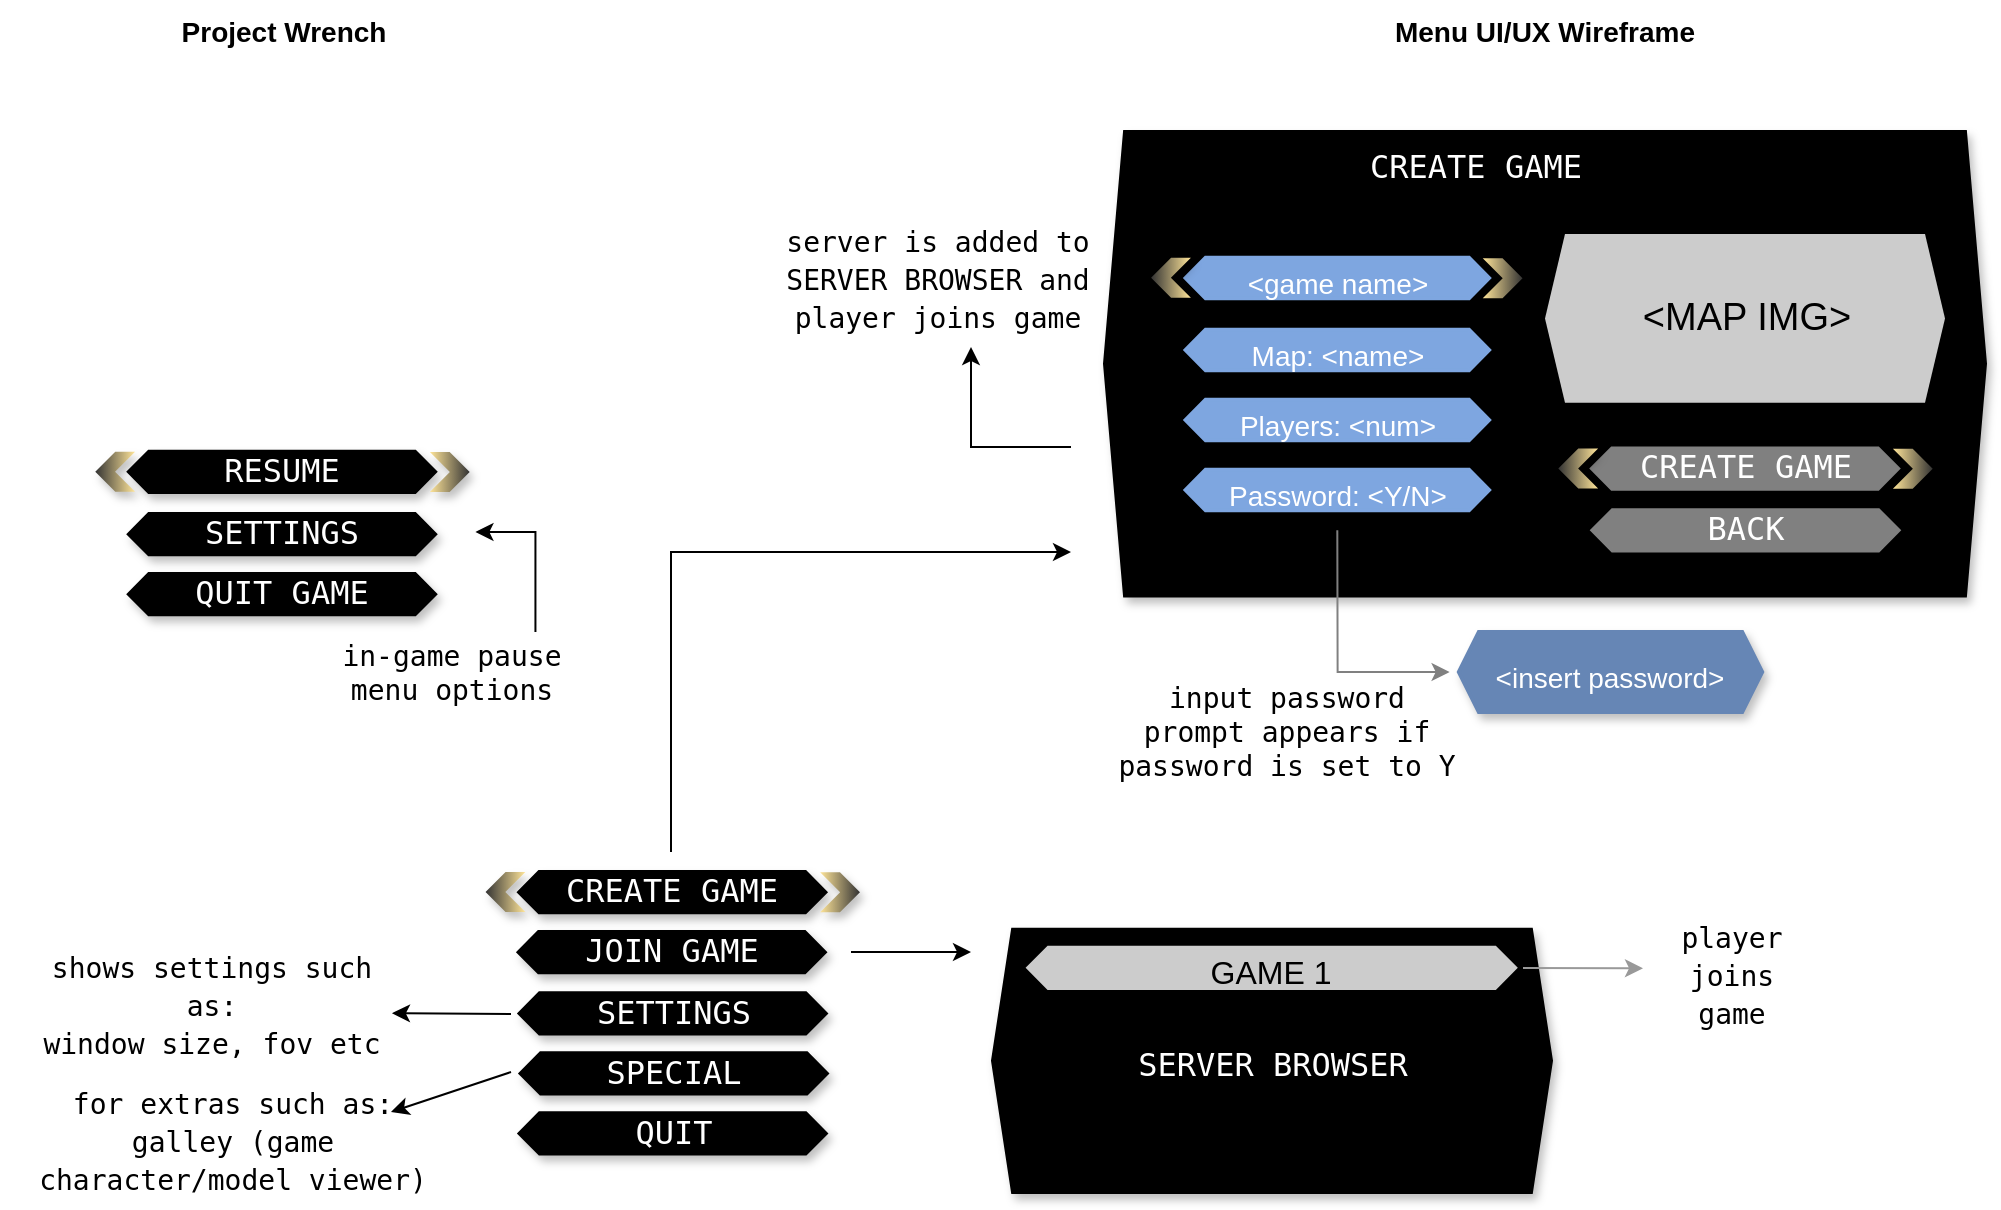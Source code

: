 <mxfile version="20.8.16" type="device"><diagram id="yJ5Z7NfJE8P3QTm8BN2o" name="Page-1"><mxGraphModel dx="2491" dy="2329" grid="1" gridSize="10" guides="1" tooltips="1" connect="1" arrows="1" fold="1" page="1" pageScale="1" pageWidth="827" pageHeight="1169" math="0" shadow="0"><root><mxCell id="0"/><mxCell id="1" parent="0"/><mxCell id="P3QaHm1PVkL8VmW3JoFt-128" value="&lt;h3&gt;&lt;font style=&quot;font-size: 14px;&quot;&gt;Project Wrench&lt;/font&gt;&lt;/h3&gt;" style="text;strokeColor=none;align=center;fillColor=none;html=1;verticalAlign=middle;whiteSpace=wrap;rounded=0;fontSize=6;" parent="1" vertex="1"><mxGeometry x="-403.88" y="-870" width="112" height="30" as="geometry"/></mxCell><mxCell id="P3QaHm1PVkL8VmW3JoFt-129" value="&lt;h3&gt;&lt;font style=&quot;font-size: 14px;&quot;&gt;Menu UI/UX Wireframe&lt;/font&gt;&lt;/h3&gt;" style="text;strokeColor=none;align=center;fillColor=none;html=1;verticalAlign=middle;whiteSpace=wrap;rounded=0;fontSize=6;" parent="1" vertex="1"><mxGeometry x="203.62" y="-870" width="157" height="30" as="geometry"/></mxCell><mxCell id="OTItg5gM3dFkREq7AalP-5" value="" style="shape=hexagon;perimeter=hexagonPerimeter2;whiteSpace=wrap;html=1;fixedSize=1;labelBackgroundColor=#FF3333;labelBorderColor=none;strokeColor=#000000;strokeWidth=2;fontSize=24;fontColor=#FF3333;fillColor=#000000;gradientColor=none;size=10;shadow=1;" parent="1" vertex="1"><mxGeometry x="-230.36" y="-435" width="152.98" height="20.14" as="geometry"/></mxCell><mxCell id="OTItg5gM3dFkREq7AalP-6" value="&lt;pre&gt;&lt;font data-darkreader-inline-color=&quot;&quot; color=&quot;#ffffff&quot; style=&quot;--darkreader-inline-color:#eeecea; font-size: 16px;&quot;&gt;CREATE GAME&lt;/font&gt;&lt;/pre&gt;" style="text;strokeColor=none;align=center;fillColor=none;html=1;verticalAlign=middle;whiteSpace=wrap;rounded=0;rotation=0;" parent="1" vertex="1"><mxGeometry x="-198.63" y="-436" width="90" height="20" as="geometry"/></mxCell><mxCell id="OTItg5gM3dFkREq7AalP-11" value="" style="shape=hexagon;perimeter=hexagonPerimeter2;whiteSpace=wrap;html=1;fixedSize=1;labelBackgroundColor=#FF3333;labelBorderColor=none;strokeColor=#000000;strokeWidth=2;fontSize=24;fontColor=#FF3333;fillColor=#000000;gradientColor=none;size=10;shadow=1;" parent="1" vertex="1"><mxGeometry x="-230.64" y="-405" width="152.98" height="20.14" as="geometry"/></mxCell><mxCell id="OTItg5gM3dFkREq7AalP-12" value="&lt;pre&gt;&lt;font data-darkreader-inline-color=&quot;&quot; color=&quot;#ffffff&quot; style=&quot;--darkreader-inline-color:#eeecea; font-size: 16px;&quot;&gt;JOIN GAME&lt;/font&gt;&lt;/pre&gt;" style="text;strokeColor=none;align=center;fillColor=none;html=1;verticalAlign=middle;whiteSpace=wrap;rounded=0;rotation=0;" parent="1" vertex="1"><mxGeometry x="-198.91" y="-406" width="90" height="20" as="geometry"/></mxCell><mxCell id="OTItg5gM3dFkREq7AalP-13" value="" style="shape=hexagon;perimeter=hexagonPerimeter2;whiteSpace=wrap;html=1;fixedSize=1;labelBackgroundColor=#FF3333;labelBorderColor=none;strokeColor=#000000;strokeWidth=2;fontSize=24;fontColor=#FF3333;fillColor=#000000;gradientColor=none;size=10;shadow=1;" parent="1" vertex="1"><mxGeometry x="-230.16" y="-374.37" width="152.98" height="20.14" as="geometry"/></mxCell><mxCell id="OTItg5gM3dFkREq7AalP-14" value="&lt;pre&gt;&lt;font data-darkreader-inline-color=&quot;&quot; color=&quot;#ffffff&quot; style=&quot;--darkreader-inline-color:#eeecea; font-size: 16px;&quot;&gt;SETTINGS&lt;/font&gt;&lt;/pre&gt;" style="text;strokeColor=none;align=center;fillColor=none;html=1;verticalAlign=middle;whiteSpace=wrap;rounded=0;rotation=0;" parent="1" vertex="1"><mxGeometry x="-198.43" y="-375.37" width="90" height="20" as="geometry"/></mxCell><mxCell id="OTItg5gM3dFkREq7AalP-15" value="" style="shape=hexagon;perimeter=hexagonPerimeter2;whiteSpace=wrap;html=1;fixedSize=1;labelBackgroundColor=#FF3333;labelBorderColor=none;strokeColor=#000000;strokeWidth=2;fontSize=24;fontColor=#FF3333;fillColor=#000000;gradientColor=none;size=10;shadow=1;" parent="1" vertex="1"><mxGeometry x="-230.16" y="-314.37" width="152.98" height="20.14" as="geometry"/></mxCell><mxCell id="OTItg5gM3dFkREq7AalP-16" value="&lt;pre&gt;&lt;font data-darkreader-inline-color=&quot;&quot; color=&quot;#ffffff&quot; style=&quot;--darkreader-inline-color:#eeecea; font-size: 16px;&quot;&gt;QUIT&lt;/font&gt;&lt;/pre&gt;" style="text;strokeColor=none;align=center;fillColor=none;html=1;verticalAlign=middle;whiteSpace=wrap;rounded=0;rotation=0;" parent="1" vertex="1"><mxGeometry x="-198.43" y="-315.37" width="90" height="20" as="geometry"/></mxCell><mxCell id="OTItg5gM3dFkREq7AalP-17" value="" style="endArrow=classic;html=1;rounded=0;fontSize=16;" parent="1" edge="1"><mxGeometry width="50" height="50" relative="1" as="geometry"><mxPoint x="-154.5" y="-445" as="sourcePoint"/><mxPoint x="45.5" y="-595" as="targetPoint"/><Array as="points"><mxPoint x="-154.5" y="-595"/></Array></mxGeometry></mxCell><mxCell id="OTItg5gM3dFkREq7AalP-22" value="" style="endArrow=classic;html=1;rounded=0;fontSize=16;" parent="1" edge="1"><mxGeometry width="50" height="50" relative="1" as="geometry"><mxPoint x="-64.5" y="-395" as="sourcePoint"/><mxPoint x="-4.5" y="-395" as="targetPoint"/></mxGeometry></mxCell><mxCell id="OTItg5gM3dFkREq7AalP-23" value="&lt;font style=&quot;font-size: 16px;&quot; face=&quot;monospace&quot; color=&quot;#ffffff&quot;&gt;SERVER BROWSER&lt;/font&gt;" style="shape=hexagon;perimeter=hexagonPerimeter2;whiteSpace=wrap;html=1;fixedSize=1;labelBackgroundColor=#none;labelBorderColor=none;strokeColor=#000000;strokeWidth=2;fontSize=24;fontColor=#FFFFFF;fillColor=#000000;gradientColor=none;size=10;shadow=1;" parent="1" vertex="1"><mxGeometry x="6.5" y="-406.14" width="279" height="131.14" as="geometry"/></mxCell><mxCell id="OTItg5gM3dFkREq7AalP-24" value="&lt;font color=&quot;#000000&quot; style=&quot;font-size: 16px;&quot;&gt;GAME 1&lt;/font&gt;" style="shape=hexagon;perimeter=hexagonPerimeter2;whiteSpace=wrap;html=1;fixedSize=1;labelBackgroundColor=#none;labelBorderColor=none;strokeColor=#CCCCCC;strokeWidth=2;fontSize=24;fontColor=#FFFFFF;fillColor=#CCCCCC;gradientColor=none;size=10;shadow=1;" parent="1" vertex="1"><mxGeometry x="24.2" y="-397.14" width="243.3" height="20.14" as="geometry"/></mxCell><mxCell id="OTItg5gM3dFkREq7AalP-25" value="" style="endArrow=classic;html=1;rounded=0;fontSize=16;strokeColor=#999999;" parent="1" edge="1"><mxGeometry width="50" height="50" relative="1" as="geometry"><mxPoint x="271.5" y="-387" as="sourcePoint"/><mxPoint x="331.5" y="-386.86" as="targetPoint"/></mxGeometry></mxCell><mxCell id="OTItg5gM3dFkREq7AalP-26" value="&lt;font face=&quot;monospace&quot; style=&quot;font-size: 14px;&quot; color=&quot;#000000&quot;&gt;player joins game&lt;/font&gt;" style="text;strokeColor=none;align=center;fillColor=none;html=1;verticalAlign=middle;whiteSpace=wrap;rounded=0;fontSize=16;fontColor=#FFFFFF;" parent="1" vertex="1"><mxGeometry x="335.5" y="-402.07" width="80" height="37.07" as="geometry"/></mxCell><mxCell id="OTItg5gM3dFkREq7AalP-28" value="&lt;font face=&quot;monospace&quot; style=&quot;font-size: 14px;&quot; color=&quot;#000000&quot;&gt;server is added to SERVER BROWSER and player joins game&lt;/font&gt;" style="text;strokeColor=none;align=center;fillColor=none;html=1;verticalAlign=middle;whiteSpace=wrap;rounded=0;fontSize=16;fontColor=#FFFFFF;" parent="1" vertex="1"><mxGeometry x="-104.5" y="-761.93" width="165.75" height="60" as="geometry"/></mxCell><mxCell id="OTItg5gM3dFkREq7AalP-31" value="" style="endArrow=classic;html=1;rounded=0;fontSize=16;" parent="1" edge="1"><mxGeometry width="50" height="50" relative="1" as="geometry"><mxPoint x="-234.5" y="-364" as="sourcePoint"/><mxPoint x="-294.02" y="-364.37" as="targetPoint"/></mxGeometry></mxCell><mxCell id="OTItg5gM3dFkREq7AalP-32" value="" style="shape=step;perimeter=stepPerimeter;whiteSpace=wrap;html=1;fixedSize=1;labelBackgroundColor=none;strokeColor=none;fontSize=14;fontColor=#000000;fillColor=#FFE599;size=10;shadow=1;gradientColor=#333333;gradientDirection=east;" parent="1" vertex="1"><mxGeometry x="-79.93" y="-434.86" width="19.91" height="20" as="geometry"/></mxCell><mxCell id="OTItg5gM3dFkREq7AalP-33" value="" style="shape=step;perimeter=stepPerimeter;whiteSpace=wrap;html=1;fixedSize=1;labelBackgroundColor=none;strokeColor=none;fontSize=14;fontColor=#000000;fillColor=#FFE599;size=10;shadow=1;rotation=-180;gradientColor=#333333;gradientDirection=east;" parent="1" vertex="1"><mxGeometry x="-247.23" y="-435" width="19.91" height="20" as="geometry"/></mxCell><mxCell id="OTItg5gM3dFkREq7AalP-34" value="&lt;font face=&quot;monospace&quot; style=&quot;font-size: 14px;&quot; color=&quot;#000000&quot;&gt;shows settings such as:&lt;br&gt;window size, fov etc&lt;br&gt;&lt;/font&gt;" style="text;strokeColor=none;align=center;fillColor=none;html=1;verticalAlign=middle;whiteSpace=wrap;rounded=0;fontSize=16;fontColor=#FFFFFF;" parent="1" vertex="1"><mxGeometry x="-474.5" y="-392.44" width="180" height="47.07" as="geometry"/></mxCell><mxCell id="OTItg5gM3dFkREq7AalP-35" value="" style="shape=hexagon;perimeter=hexagonPerimeter2;whiteSpace=wrap;html=1;fixedSize=1;labelBackgroundColor=#FF3333;labelBorderColor=none;strokeColor=#000000;strokeWidth=2;fontSize=24;fontColor=#FF3333;fillColor=#000000;gradientColor=none;size=10;shadow=1;" parent="1" vertex="1"><mxGeometry x="-229.64" y="-344.37" width="152.98" height="20.14" as="geometry"/></mxCell><mxCell id="OTItg5gM3dFkREq7AalP-36" value="&lt;pre&gt;&lt;font data-darkreader-inline-color=&quot;&quot; color=&quot;#ffffff&quot; style=&quot;--darkreader-inline-color:#eeecea; font-size: 16px;&quot;&gt;SPECIAL&lt;/font&gt;&lt;/pre&gt;" style="text;strokeColor=none;align=center;fillColor=none;html=1;verticalAlign=middle;whiteSpace=wrap;rounded=0;rotation=0;" parent="1" vertex="1"><mxGeometry x="-197.91" y="-345.37" width="90" height="20" as="geometry"/></mxCell><mxCell id="OTItg5gM3dFkREq7AalP-46" value="" style="endArrow=classic;html=1;rounded=0;fontSize=16;strokeColor=#000000;" parent="1" edge="1"><mxGeometry width="50" height="50" relative="1" as="geometry"><mxPoint x="45.5" y="-647.47" as="sourcePoint"/><mxPoint x="-4.5" y="-697.47" as="targetPoint"/><Array as="points"><mxPoint x="-4.5" y="-647.47"/></Array></mxGeometry></mxCell><mxCell id="OTItg5gM3dFkREq7AalP-47" value="" style="endArrow=classic;html=1;rounded=0;fontSize=16;" parent="1" edge="1"><mxGeometry width="50" height="50" relative="1" as="geometry"><mxPoint x="-234.5" y="-335" as="sourcePoint"/><mxPoint x="-294.5" y="-315" as="targetPoint"/></mxGeometry></mxCell><mxCell id="OTItg5gM3dFkREq7AalP-48" value="&lt;font face=&quot;monospace&quot; style=&quot;font-size: 14px;&quot; color=&quot;#000000&quot;&gt;for extras such as:&lt;br&gt;galley (game character/model viewer)&lt;br&gt;&lt;/font&gt;" style="text;strokeColor=none;align=center;fillColor=none;html=1;verticalAlign=middle;whiteSpace=wrap;rounded=0;fontSize=16;fontColor=#FFFFFF;" parent="1" vertex="1"><mxGeometry x="-490" y="-324.23" width="232.5" height="47.07" as="geometry"/></mxCell><mxCell id="OTItg5gM3dFkREq7AalP-49" value="" style="shape=hexagon;perimeter=hexagonPerimeter2;whiteSpace=wrap;html=1;fixedSize=1;labelBackgroundColor=#FF3333;labelBorderColor=none;strokeColor=#000000;strokeWidth=2;fontSize=24;fontColor=#FF3333;fillColor=#000000;gradientColor=none;size=10;shadow=1;" parent="1" vertex="1"><mxGeometry x="-425.5" y="-614" width="152.98" height="20.14" as="geometry"/></mxCell><mxCell id="OTItg5gM3dFkREq7AalP-50" value="&lt;pre&gt;&lt;font data-darkreader-inline-color=&quot;&quot; color=&quot;#ffffff&quot; style=&quot;--darkreader-inline-color:#eeecea; font-size: 16px;&quot;&gt;SETTINGS&lt;/font&gt;&lt;/pre&gt;" style="text;strokeColor=none;align=center;fillColor=none;html=1;verticalAlign=middle;whiteSpace=wrap;rounded=0;rotation=0;" parent="1" vertex="1"><mxGeometry x="-393.77" y="-615" width="90" height="20" as="geometry"/></mxCell><mxCell id="OTItg5gM3dFkREq7AalP-51" value="" style="shape=hexagon;perimeter=hexagonPerimeter2;whiteSpace=wrap;html=1;fixedSize=1;labelBackgroundColor=#FF3333;labelBorderColor=none;strokeColor=#000000;strokeWidth=2;fontSize=24;fontColor=#FF3333;fillColor=#000000;gradientColor=none;size=10;shadow=1;" parent="1" vertex="1"><mxGeometry x="-425.5" y="-584" width="152.98" height="20.14" as="geometry"/></mxCell><mxCell id="OTItg5gM3dFkREq7AalP-52" value="&lt;pre&gt;&lt;font data-darkreader-inline-color=&quot;&quot; color=&quot;#ffffff&quot; style=&quot;--darkreader-inline-color:#eeecea; font-size: 16px;&quot;&gt;QUIT GAME&lt;/font&gt;&lt;/pre&gt;" style="text;strokeColor=none;align=center;fillColor=none;html=1;verticalAlign=middle;whiteSpace=wrap;rounded=0;rotation=0;" parent="1" vertex="1"><mxGeometry x="-393.77" y="-585" width="90" height="20" as="geometry"/></mxCell><mxCell id="OTItg5gM3dFkREq7AalP-55" value="" style="shape=hexagon;perimeter=hexagonPerimeter2;whiteSpace=wrap;html=1;fixedSize=1;labelBackgroundColor=#FF3333;labelBorderColor=none;strokeColor=#000000;strokeWidth=2;fontSize=24;fontColor=#FF3333;fillColor=#000000;gradientColor=none;size=10;shadow=1;" parent="1" vertex="1"><mxGeometry x="-425.5" y="-645.14" width="152.98" height="20.14" as="geometry"/></mxCell><mxCell id="OTItg5gM3dFkREq7AalP-56" value="&lt;pre&gt;&lt;font data-darkreader-inline-color=&quot;&quot; color=&quot;#ffffff&quot; style=&quot;--darkreader-inline-color:#eeecea; font-size: 16px;&quot;&gt;RESUME&lt;/font&gt;&lt;/pre&gt;" style="text;strokeColor=none;align=center;fillColor=none;html=1;verticalAlign=middle;whiteSpace=wrap;rounded=0;rotation=0;" parent="1" vertex="1"><mxGeometry x="-393.77" y="-646.14" width="90" height="20" as="geometry"/></mxCell><mxCell id="OTItg5gM3dFkREq7AalP-57" value="" style="shape=step;perimeter=stepPerimeter;whiteSpace=wrap;html=1;fixedSize=1;labelBackgroundColor=none;strokeColor=none;fontSize=14;fontColor=#000000;fillColor=#FFE599;size=10;shadow=1;gradientColor=#333333;gradientDirection=east;" parent="1" vertex="1"><mxGeometry x="-275.07" y="-645" width="19.91" height="20" as="geometry"/></mxCell><mxCell id="OTItg5gM3dFkREq7AalP-58" value="" style="shape=step;perimeter=stepPerimeter;whiteSpace=wrap;html=1;fixedSize=1;labelBackgroundColor=none;strokeColor=none;fontSize=14;fontColor=#000000;fillColor=#FFE599;size=10;shadow=1;rotation=-180;gradientColor=#333333;gradientDirection=east;" parent="1" vertex="1"><mxGeometry x="-442.37" y="-645.14" width="19.91" height="20" as="geometry"/></mxCell><mxCell id="OTItg5gM3dFkREq7AalP-81" value="" style="shape=hexagon;perimeter=hexagonPerimeter2;whiteSpace=wrap;html=1;fixedSize=1;labelBackgroundColor=#none;labelBorderColor=none;strokeColor=#000000;strokeWidth=2;fontSize=24;fontColor=#FFFFFF;fillColor=#000000;gradientColor=none;size=10;shadow=1;" parent="1" vertex="1"><mxGeometry x="62.5" y="-805" width="440" height="231.77" as="geometry"/></mxCell><mxCell id="OTItg5gM3dFkREq7AalP-78" value="&lt;font style=&quot;font-size: 14px;&quot;&gt;Password: &amp;lt;Y/N&amp;gt;&lt;/font&gt;" style="shape=hexagon;perimeter=hexagonPerimeter2;whiteSpace=wrap;html=1;fixedSize=1;labelBackgroundColor=#none;labelBorderColor=none;strokeColor=#7EA6E0;strokeWidth=2;fontSize=24;fontColor=#FFFFFF;fillColor=#7EA6E0;gradientColor=none;size=10;shadow=1;" parent="1" vertex="1"><mxGeometry x="102.81" y="-636.07" width="151.69" height="20.14" as="geometry"/></mxCell><mxCell id="OTItg5gM3dFkREq7AalP-70" value="" style="shape=hexagon;perimeter=hexagonPerimeter2;whiteSpace=wrap;html=1;fixedSize=1;labelBackgroundColor=#FF3333;labelBorderColor=none;strokeColor=#808080;strokeWidth=2;fontSize=24;fontColor=#FF3333;fillColor=#808080;gradientColor=none;size=10;shadow=1;" parent="1" vertex="1"><mxGeometry x="306.01" y="-646.79" width="152.98" height="20.14" as="geometry"/></mxCell><mxCell id="OTItg5gM3dFkREq7AalP-71" value="&lt;pre&gt;&lt;font data-darkreader-inline-color=&quot;&quot; color=&quot;#ffffff&quot; style=&quot;--darkreader-inline-color:#eeecea; font-size: 16px;&quot;&gt;CREATE GAME&lt;/font&gt;&lt;/pre&gt;" style="text;strokeColor=none;align=center;fillColor=none;html=1;verticalAlign=middle;whiteSpace=wrap;rounded=0;rotation=0;" parent="1" vertex="1"><mxGeometry x="337.74" y="-647.79" width="90" height="20" as="geometry"/></mxCell><mxCell id="OTItg5gM3dFkREq7AalP-72" value="" style="shape=step;perimeter=stepPerimeter;whiteSpace=wrap;html=1;fixedSize=1;labelBackgroundColor=none;strokeColor=none;fontSize=14;fontColor=#000000;fillColor=#FFE599;size=10;shadow=1;gradientColor=#333333;gradientDirection=east;" parent="1" vertex="1"><mxGeometry x="456.44" y="-646.65" width="19.91" height="20" as="geometry"/></mxCell><mxCell id="OTItg5gM3dFkREq7AalP-73" value="" style="shape=step;perimeter=stepPerimeter;whiteSpace=wrap;html=1;fixedSize=1;labelBackgroundColor=none;strokeColor=none;fontSize=14;fontColor=#000000;fillColor=#FFE599;size=10;shadow=1;rotation=-180;gradientColor=#333333;gradientDirection=east;" parent="1" vertex="1"><mxGeometry x="289.14" y="-646.79" width="19.91" height="20" as="geometry"/></mxCell><mxCell id="OTItg5gM3dFkREq7AalP-79" value="" style="shape=hexagon;perimeter=hexagonPerimeter2;whiteSpace=wrap;html=1;fixedSize=1;labelBackgroundColor=#FF3333;labelBorderColor=none;strokeColor=#808080;strokeWidth=2;fontSize=24;fontColor=#FF3333;fillColor=#808080;gradientColor=none;size=10;shadow=1;" parent="1" vertex="1"><mxGeometry x="306.25" y="-615.93" width="152.98" height="20.14" as="geometry"/></mxCell><mxCell id="OTItg5gM3dFkREq7AalP-80" value="&lt;pre&gt;&lt;font data-darkreader-inline-color=&quot;&quot; color=&quot;#ffffff&quot; style=&quot;--darkreader-inline-color:#eeecea; font-size: 16px;&quot;&gt;BACK&lt;/font&gt;&lt;/pre&gt;" style="text;strokeColor=none;align=center;fillColor=none;html=1;verticalAlign=middle;whiteSpace=wrap;rounded=0;rotation=0;" parent="1" vertex="1"><mxGeometry x="337.98" y="-616.93" width="90" height="20" as="geometry"/></mxCell><mxCell id="OTItg5gM3dFkREq7AalP-68" value="&lt;pre&gt;&lt;font data-darkreader-inline-color=&quot;&quot; color=&quot;#ffffff&quot; style=&quot;--darkreader-inline-color:#eeecea; font-size: 16px;&quot;&gt;CREATE GAME&lt;/font&gt;&lt;/pre&gt;" style="text;strokeColor=none;align=center;fillColor=none;html=1;verticalAlign=middle;whiteSpace=wrap;rounded=0;rotation=0;" parent="1" vertex="1"><mxGeometry x="202.5" y="-797.93" width="90" height="20" as="geometry"/></mxCell><mxCell id="OTItg5gM3dFkREq7AalP-40" value="" style="shape=hexagon;perimeter=hexagonPerimeter2;whiteSpace=wrap;html=1;fixedSize=1;shadow=1;labelBackgroundColor=none;strokeColor=none;fontSize=9;fontColor=#000000;fillColor=#CCCCCC;gradientColor=none;gradientDirection=west;size=10;" parent="1" vertex="1"><mxGeometry x="282.5" y="-754" width="200" height="84.43" as="geometry"/></mxCell><mxCell id="OTItg5gM3dFkREq7AalP-41" value="&lt;font style=&quot;font-size: 19px;&quot;&gt;&amp;lt;MAP IMG&amp;gt;&lt;/font&gt;" style="text;strokeColor=none;align=center;fillColor=none;html=1;verticalAlign=middle;whiteSpace=wrap;rounded=0;fontSize=9;fontColor=#000000;" parent="1" vertex="1"><mxGeometry x="328.6" y="-734.83" width="108.75" height="46.07" as="geometry"/></mxCell><mxCell id="OTItg5gM3dFkREq7AalP-82" value="&lt;font style=&quot;font-size: 14px;&quot;&gt;Players: &amp;lt;num&amp;gt;&lt;/font&gt;" style="shape=hexagon;perimeter=hexagonPerimeter2;whiteSpace=wrap;html=1;fixedSize=1;labelBackgroundColor=#none;labelBorderColor=none;strokeColor=#7EA6E0;strokeWidth=2;fontSize=24;fontColor=#FFFFFF;fillColor=#7EA6E0;gradientColor=none;size=10;shadow=1;" parent="1" vertex="1"><mxGeometry x="102.81" y="-671.07" width="151.69" height="20.14" as="geometry"/></mxCell><mxCell id="OTItg5gM3dFkREq7AalP-84" value="&lt;font style=&quot;font-size: 14px;&quot;&gt;Map: &amp;lt;name&amp;gt;&lt;/font&gt;" style="shape=hexagon;perimeter=hexagonPerimeter2;whiteSpace=wrap;html=1;fixedSize=1;labelBackgroundColor=#none;labelBorderColor=none;strokeColor=#7EA6E0;strokeWidth=2;fontSize=24;fontColor=#FFFFFF;fillColor=#7EA6E0;gradientColor=none;size=10;shadow=1;" parent="1" vertex="1"><mxGeometry x="102.81" y="-706.07" width="151.69" height="20.14" as="geometry"/></mxCell><mxCell id="OTItg5gM3dFkREq7AalP-86" value="&lt;font style=&quot;font-size: 14px;&quot;&gt;&amp;lt;game name&amp;gt;&lt;/font&gt;" style="shape=hexagon;perimeter=hexagonPerimeter2;whiteSpace=wrap;html=1;fixedSize=1;labelBackgroundColor=#none;labelBorderColor=none;strokeColor=#7EA6E0;strokeWidth=2;fontSize=24;fontColor=#FFFFFF;fillColor=#7EA6E0;gradientColor=none;size=10;shadow=1;" parent="1" vertex="1"><mxGeometry x="102.81" y="-742.07" width="151.69" height="20.14" as="geometry"/></mxCell><mxCell id="OTItg5gM3dFkREq7AalP-87" value="&lt;font style=&quot;font-size: 14px;&quot;&gt;&amp;lt;insert password&amp;gt;&lt;br&gt;&lt;/font&gt;" style="shape=hexagon;perimeter=hexagonPerimeter2;whiteSpace=wrap;html=1;fixedSize=1;labelBackgroundColor=#none;labelBorderColor=none;strokeColor=#6686B5;strokeWidth=2;fontSize=24;fontColor=#FFFFFF;fillColor=#6686B5;gradientColor=none;size=10;shadow=1;" parent="1" vertex="1"><mxGeometry x="239.41" y="-555" width="151.69" height="40" as="geometry"/></mxCell><mxCell id="OTItg5gM3dFkREq7AalP-88" value="" style="shape=step;perimeter=stepPerimeter;whiteSpace=wrap;html=1;fixedSize=1;labelBackgroundColor=none;strokeColor=none;fontSize=14;fontColor=#000000;fillColor=#FFE599;size=10;shadow=1;rotation=-180;gradientColor=#333333;gradientDirection=east;" parent="1" vertex="1"><mxGeometry x="85.54" y="-742.07" width="19.91" height="20" as="geometry"/></mxCell><mxCell id="OTItg5gM3dFkREq7AalP-89" value="" style="shape=step;perimeter=stepPerimeter;whiteSpace=wrap;html=1;fixedSize=1;labelBackgroundColor=none;strokeColor=none;fontSize=14;fontColor=#000000;fillColor=#FFE599;size=10;shadow=1;rotation=0;gradientColor=#333333;gradientDirection=east;" parent="1" vertex="1"><mxGeometry x="251.37" y="-741.93" width="19.91" height="20" as="geometry"/></mxCell><mxCell id="OTItg5gM3dFkREq7AalP-90" value="" style="endArrow=classic;html=1;rounded=0;strokeColor=#808080;fontSize=14;fontColor=#FFFFFF;exitX=0.5;exitY=1;exitDx=0;exitDy=0;" parent="1" edge="1"><mxGeometry width="50" height="50" relative="1" as="geometry"><mxPoint x="178.655" y="-605.93" as="sourcePoint"/><mxPoint x="234.81" y="-535" as="targetPoint"/><Array as="points"><mxPoint x="178.81" y="-535"/></Array></mxGeometry></mxCell><mxCell id="OTItg5gM3dFkREq7AalP-91" value="&lt;font face=&quot;monospace&quot; color=&quot;#000000&quot;&gt;input password prompt appears if password is set to Y&lt;/font&gt;" style="text;strokeColor=none;align=center;fillColor=none;html=1;verticalAlign=middle;whiteSpace=wrap;rounded=0;fontSize=14;fontColor=#FFFFFF;" parent="1" vertex="1"><mxGeometry x="64.75" y="-535" width="176.66" height="60" as="geometry"/></mxCell><mxCell id="OTItg5gM3dFkREq7AalP-92" value="" style="endArrow=classic;html=1;rounded=0;fontSize=16;strokeColor=#000000;" parent="1" edge="1"><mxGeometry width="50" height="50" relative="1" as="geometry"><mxPoint x="-222.28" y="-555" as="sourcePoint"/><mxPoint x="-252.28" y="-605" as="targetPoint"/><Array as="points"><mxPoint x="-222.28" y="-605"/></Array></mxGeometry></mxCell><mxCell id="OTItg5gM3dFkREq7AalP-93" value="&lt;font face=&quot;monospace&quot; color=&quot;#000000&quot;&gt;in-game pause menu options&lt;/font&gt;" style="text;strokeColor=none;align=center;fillColor=none;html=1;verticalAlign=middle;whiteSpace=wrap;rounded=0;fontSize=14;fontColor=#FFFFFF;" parent="1" vertex="1"><mxGeometry x="-330.41" y="-555" width="131.98" height="40" as="geometry"/></mxCell></root></mxGraphModel></diagram></mxfile>